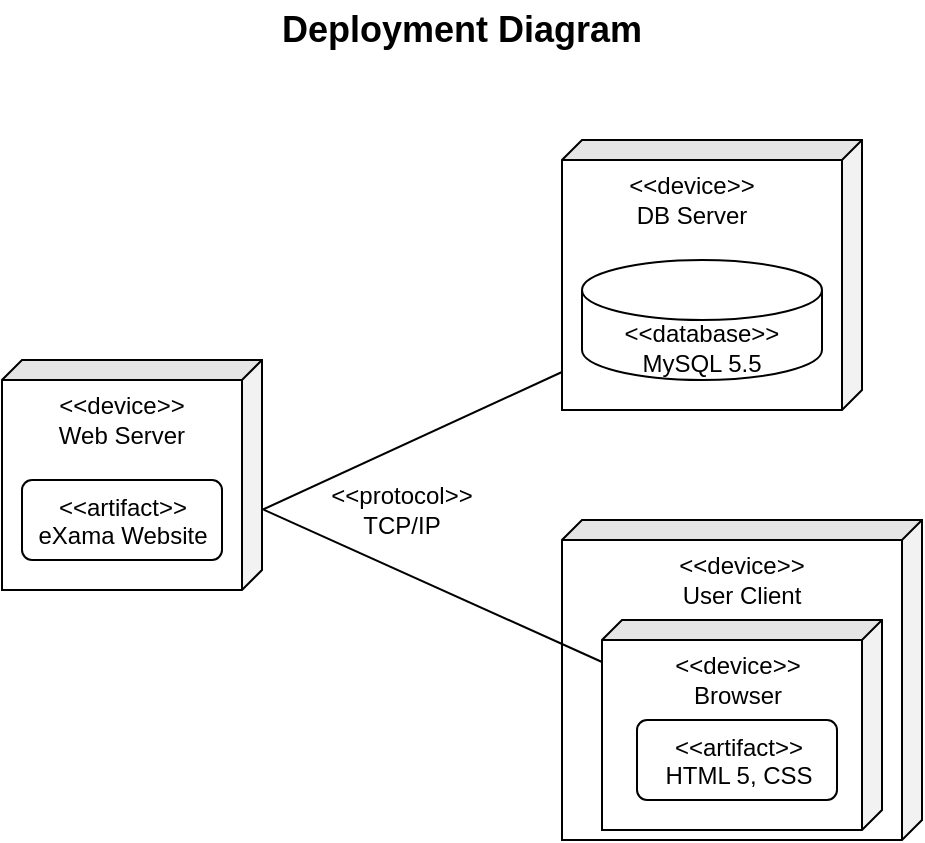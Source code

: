 <mxfile version="14.4.2" type="github">
  <diagram id="oElT3TKTSD2FCPyZ0pLu" name="Page-1">
    <mxGraphModel dx="495" dy="510" grid="1" gridSize="10" guides="1" tooltips="1" connect="1" arrows="1" fold="1" page="1" pageScale="1" pageWidth="827" pageHeight="1169" math="0" shadow="0">
      <root>
        <mxCell id="0" />
        <mxCell id="1" parent="0" />
        <mxCell id="dL7PWLy5DeC1aneGoH9E-20" value="" style="shape=cube;whiteSpace=wrap;html=1;boundedLbl=1;backgroundOutline=1;darkOpacity=0.05;darkOpacity2=0.1;fontSize=18;size=10;rotation=90;" vertex="1" parent="1">
          <mxGeometry x="317.5" y="132.5" width="135" height="150" as="geometry" />
        </mxCell>
        <mxCell id="dL7PWLy5DeC1aneGoH9E-3" value="Deployment Diagram" style="text;align=center;fontStyle=1;verticalAlign=middle;spacingLeft=3;spacingRight=3;strokeColor=none;rotatable=0;points=[[0,0.5],[1,0.5]];portConstraint=eastwest;fontSize=18;" vertex="1" parent="1">
          <mxGeometry x="220" y="70" width="80" height="26" as="geometry" />
        </mxCell>
        <mxCell id="dL7PWLy5DeC1aneGoH9E-11" style="rounded=0;orthogonalLoop=1;jettySize=auto;html=1;fontSize=18;startArrow=none;startFill=0;endArrow=none;endFill=0;exitX=0;exitY=0;exitDx=75;exitDy=0;exitPerimeter=0;" edge="1" parent="1" source="dL7PWLy5DeC1aneGoH9E-17">
          <mxGeometry relative="1" as="geometry">
            <mxPoint x="160" y="220" as="sourcePoint" />
            <mxPoint x="310" y="256" as="targetPoint" />
          </mxGeometry>
        </mxCell>
        <mxCell id="dL7PWLy5DeC1aneGoH9E-9" value="" style="shape=cylinder3;whiteSpace=wrap;html=1;boundedLbl=1;backgroundOutline=1;size=15;fontSize=18;" vertex="1" parent="1">
          <mxGeometry x="320" y="200" width="120" height="60" as="geometry" />
        </mxCell>
        <mxCell id="dL7PWLy5DeC1aneGoH9E-10" value="&amp;lt;&amp;lt;database&amp;gt;&amp;gt;&lt;br style=&quot;font-size: 12px;&quot;&gt;MySQL 5.5" style="text;html=1;strokeColor=none;fillColor=none;align=center;verticalAlign=middle;whiteSpace=wrap;rounded=0;fontSize=12;" vertex="1" parent="1">
          <mxGeometry x="335" y="234" width="90" height="20" as="geometry" />
        </mxCell>
        <mxCell id="dL7PWLy5DeC1aneGoH9E-13" value="&amp;lt;&amp;lt;protocol&amp;gt;&amp;gt;&lt;br style=&quot;font-size: 12px;&quot;&gt;TCP/IP" style="text;html=1;strokeColor=none;fillColor=none;align=center;verticalAlign=middle;whiteSpace=wrap;rounded=0;fontSize=12;" vertex="1" parent="1">
          <mxGeometry x="210" y="315" width="40" height="20" as="geometry" />
        </mxCell>
        <mxCell id="dL7PWLy5DeC1aneGoH9E-17" value="" style="shape=cube;whiteSpace=wrap;html=1;boundedLbl=1;backgroundOutline=1;darkOpacity=0.05;darkOpacity2=0.1;fontSize=18;size=10;rotation=90;" vertex="1" parent="1">
          <mxGeometry x="37.5" y="242.5" width="115" height="130" as="geometry" />
        </mxCell>
        <mxCell id="dL7PWLy5DeC1aneGoH9E-18" value="&amp;lt;&amp;lt;device&amp;gt;&amp;gt;&lt;br style=&quot;font-size: 12px;&quot;&gt;Web Server" style="text;html=1;strokeColor=none;fillColor=none;align=center;verticalAlign=middle;whiteSpace=wrap;rounded=0;fontSize=12;" vertex="1" parent="1">
          <mxGeometry x="35" y="260" width="110" height="40" as="geometry" />
        </mxCell>
        <mxCell id="dL7PWLy5DeC1aneGoH9E-19" value="&amp;lt;&amp;lt;artifact&amp;gt;&amp;gt;&lt;br style=&quot;font-size: 12px;&quot;&gt;eXama Website" style="html=1;align=center;verticalAlign=top;rounded=1;absoluteArcSize=1;arcSize=10;dashed=0;fontSize=12;" vertex="1" parent="1">
          <mxGeometry x="40" y="310" width="100" height="40" as="geometry" />
        </mxCell>
        <mxCell id="dL7PWLy5DeC1aneGoH9E-21" value="&amp;lt;&amp;lt;device&amp;gt;&amp;gt;&lt;br style=&quot;font-size: 12px&quot;&gt;DB Server" style="text;html=1;strokeColor=none;fillColor=none;align=center;verticalAlign=middle;whiteSpace=wrap;rounded=0;fontSize=12;" vertex="1" parent="1">
          <mxGeometry x="320" y="150" width="110" height="40" as="geometry" />
        </mxCell>
        <mxCell id="dL7PWLy5DeC1aneGoH9E-24" value="" style="shape=cube;whiteSpace=wrap;html=1;boundedLbl=1;backgroundOutline=1;darkOpacity=0.05;darkOpacity2=0.1;fontSize=18;size=10;rotation=90;" vertex="1" parent="1">
          <mxGeometry x="320" y="320" width="160" height="180" as="geometry" />
        </mxCell>
        <mxCell id="dL7PWLy5DeC1aneGoH9E-25" value="&amp;lt;&amp;lt;device&amp;gt;&amp;gt;&lt;br style=&quot;font-size: 12px&quot;&gt;User Client" style="text;html=1;strokeColor=none;fillColor=none;align=center;verticalAlign=middle;whiteSpace=wrap;rounded=0;fontSize=12;" vertex="1" parent="1">
          <mxGeometry x="345" y="340" width="110" height="40" as="geometry" />
        </mxCell>
        <mxCell id="dL7PWLy5DeC1aneGoH9E-27" value="" style="shape=cube;whiteSpace=wrap;html=1;boundedLbl=1;backgroundOutline=1;darkOpacity=0.05;darkOpacity2=0.1;fontSize=18;size=10;rotation=90;" vertex="1" parent="1">
          <mxGeometry x="347.5" y="362.5" width="105" height="140" as="geometry" />
        </mxCell>
        <mxCell id="dL7PWLy5DeC1aneGoH9E-28" value="&amp;lt;&amp;lt;device&amp;gt;&amp;gt;&lt;br style=&quot;font-size: 12px&quot;&gt;Browser" style="text;html=1;strokeColor=none;fillColor=none;align=center;verticalAlign=middle;whiteSpace=wrap;rounded=0;fontSize=12;" vertex="1" parent="1">
          <mxGeometry x="342.5" y="390" width="110" height="40" as="geometry" />
        </mxCell>
        <mxCell id="dL7PWLy5DeC1aneGoH9E-26" value="&amp;lt;&amp;lt;artifact&amp;gt;&amp;gt;&lt;br style=&quot;font-size: 12px&quot;&gt;HTML 5, CSS" style="html=1;align=center;verticalAlign=top;rounded=1;absoluteArcSize=1;arcSize=10;dashed=0;fontSize=12;" vertex="1" parent="1">
          <mxGeometry x="347.5" y="430" width="100" height="40" as="geometry" />
        </mxCell>
        <mxCell id="dL7PWLy5DeC1aneGoH9E-29" style="rounded=0;orthogonalLoop=1;jettySize=auto;html=1;fontSize=18;startArrow=none;startFill=0;endArrow=none;endFill=0;exitX=0.652;exitY=-0.008;exitDx=0;exitDy=0;exitPerimeter=0;" edge="1" parent="1" source="dL7PWLy5DeC1aneGoH9E-17" target="dL7PWLy5DeC1aneGoH9E-27">
          <mxGeometry relative="1" as="geometry">
            <mxPoint x="170" y="335" as="sourcePoint" />
            <mxPoint x="320" y="266" as="targetPoint" />
          </mxGeometry>
        </mxCell>
      </root>
    </mxGraphModel>
  </diagram>
</mxfile>
